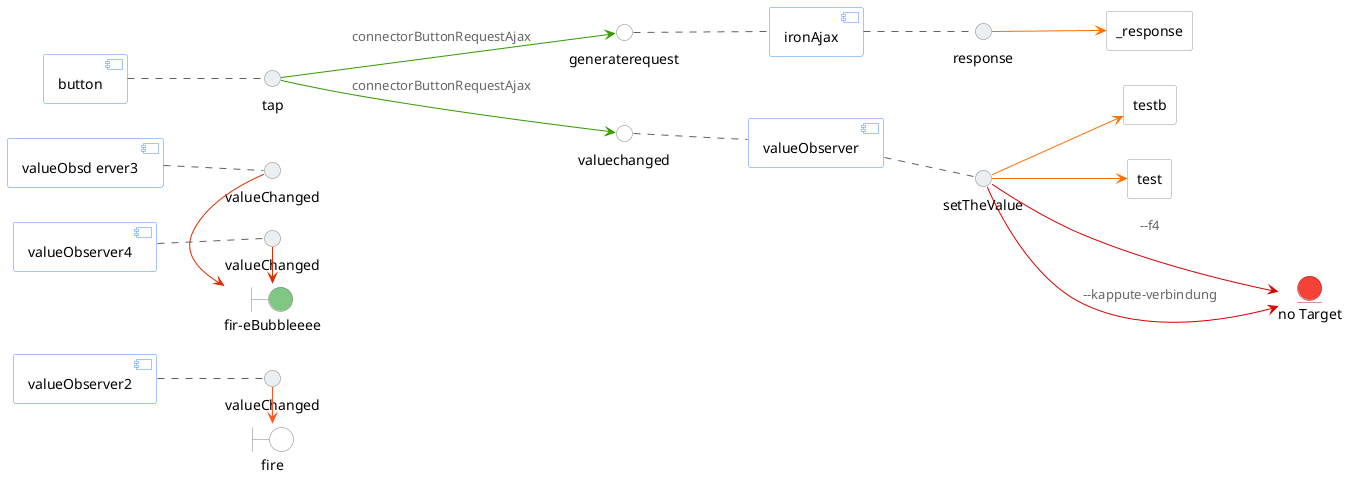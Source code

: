 @startuml
left to right direction
 skinparam interface {
backgroundColor lightgrey
borderColor grey
}
skinparam boundary {
backgroundColor lightgrey
borderColor grey
}
skinparam entity {
backgroundColor #f44336
borderColor #b71c1c
}
skinparam component {
ArrowColor #339900
ArrowFontColor #666666
borderColor #448AFF
}
skinparam agent {
ArrowFontColor #666666
borderColor #999999
}
agent _response as valueelement_response #white
component ironAjax #white
agent testb as valueelementtestb #white
component valueObserver #white
agent test as valueelementtest #white
boundary fire as fireFire #white
component valueObserver2 #white
boundary "fir-eBubbleeee" as firebubbleFirebubbleeee #81C784
component "valueObsd erver3" as valueObserver3 #white
component valueObserver4 #white
component button #white
interface generaterequest as interfaceGeneraterequestironAjax  #white
interfaceGeneraterequestironAjax .. ironAjax #616161
interface valuechanged as interfaceValuechangedvalueObserver  #white
interfaceValuechangedvalueObserver .. valueObserver #616161
interface response as interfaceResponseironAjax #ECEFF1
ironAjax .. interfaceResponseironAjax #616161
interfaceResponseironAjax --> valueelement_response #FF6F00
interface setTheValue as interfaceSetTheValuevalueObserver #ECEFF1
valueObserver .. interfaceSetTheValuevalueObserver #616161
interfaceSetTheValuevalueObserver --> valueelementtestb #FF6F00
interfaceSetTheValuevalueObserver --> valueelementtest #FF6F00
interface valueChanged as interfaceValueChangedvalueObserver2 #ECEFF1
valueObserver2 .. interfaceValueChangedvalueObserver2 #616161
interfaceValueChangedvalueObserver2 -> fireFire #FF5722
interface valueChanged as interfaceValueChangedvalueObserver3 #ECEFF1
valueObserver3 .. interfaceValueChangedvalueObserver3 #616161
interfaceValueChangedvalueObserver3 -> firebubbleFirebubbleeee #DD2C00
interface valueChanged as interfaceValueChangedvalueObserver4 #ECEFF1
valueObserver4 .. interfaceValueChangedvalueObserver4 #616161
interfaceValueChangedvalueObserver4 -> firebubbleFirebubbleeee #DD2C00
interface tap as interfaceTapbutton #ECEFF1
button .. interfaceTapbutton #616161
entity "no Target" as XXXXXnirvanaXXXXX
interfaceSetTheValuevalueObserver --->  XXXXXnirvanaXXXXX  #d50000 :--f4
interfaceSetTheValuevalueObserver --->  XXXXXnirvanaXXXXX  #d50000 :--kappute-verbindung
interfaceTapbutton --> interfaceGeneraterequestironAjax :connectorButtonRequestAjax
interfaceTapbutton --> interfaceValuechangedvalueObserver :connectorButtonRequestAjax
@enduml
